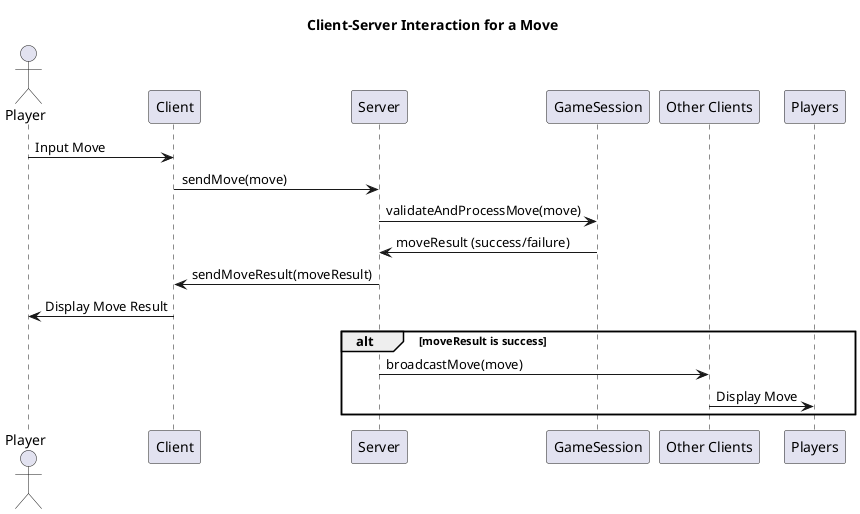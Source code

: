@startuml

title Client-Server Interaction for a Move

actor Player
participant Client
participant Server
participant GameSession
participant OtherClients as "Other Clients"

Player -> Client: Input Move
Client -> Server: sendMove(move)
Server -> GameSession: validateAndProcessMove(move)
GameSession -> Server: moveResult (success/failure)
Server -> Client: sendMoveResult(moveResult)
Client -> Player: Display Move Result

alt moveResult is success
    Server -> OtherClients: broadcastMove(move)
    OtherClients -> Players: Display Move
end

@enduml
